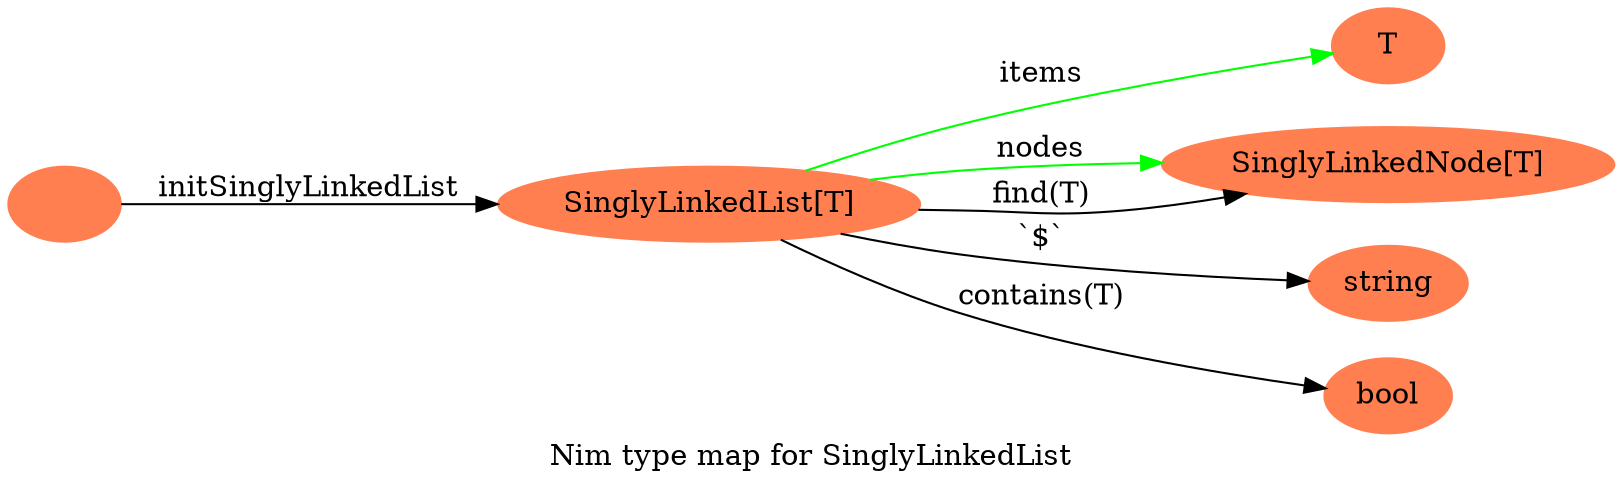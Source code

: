 digraph {
graph [
label = "Nim type map for SinglyLinkedList";
rankdir=LR;
];
node[color=coral, style=filled, label="" ] N0;
node[color=coral, style=filled, label="SinglyLinkedList[T]" ] N1;
N0 -> N1 [color="", label="initSinglyLinkedList" ];
node[color=coral, style=filled, label="T" ] N2;
N1 -> N2 [color="green", label="items" ];
node[color=coral, style=filled, label="SinglyLinkedNode[T]" ] N3;
N1 -> N3 [color="green", label="nodes" ];
node[color=coral, style=filled, label="string" ] N4;
N1 -> N4 [color="", label="`$`" ];
N1 -> N3 [color="", label="find(T)" ];
node[color=coral, style=filled, label="bool" ] N5;
N1 -> N5 [color="", label="contains(T)" ];
}
